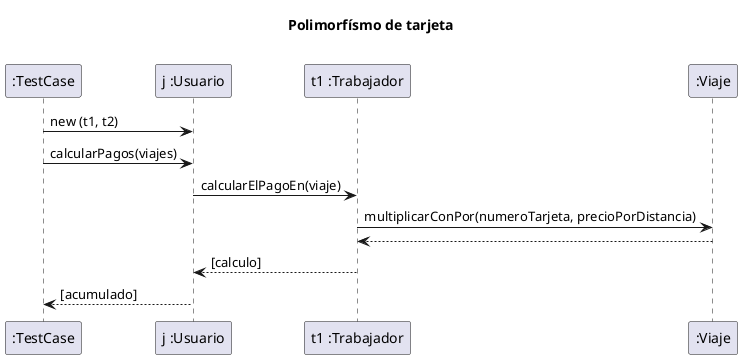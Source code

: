 @startuml

title "Polimorfísmo de tarjeta\n"

":TestCase" -> "j :Usuario": new (t1, t2)

":TestCase" -> "j :Usuario": calcularPagos(viajes)
"j :Usuario" ->  "t1 :Trabajador": calcularElPagoEn(viaje)
"t1 :Trabajador" -> ":Viaje": multiplicarConPor(numeroTarjeta, precioPorDistancia)
return

"t1 :Trabajador" --> "j :Usuario": [calculo]
"j :Usuario" --> ":TestCase": [acumulado]

@enduml